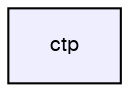 digraph "ctp/" {
  bgcolor=transparent;
  compound=true
  node [ fontsize="10", fontname="FreeSans"];
  edge [ labelfontsize="10", labelfontname="FreeSans"];
  dir_2b6ab31139d7f950fccda5a3d4ed6553 [shape=box, label="ctp", style="filled", fillcolor="#eeeeff", pencolor="black", URL="dir_2b6ab31139d7f950fccda5a3d4ed6553.html"];
}
